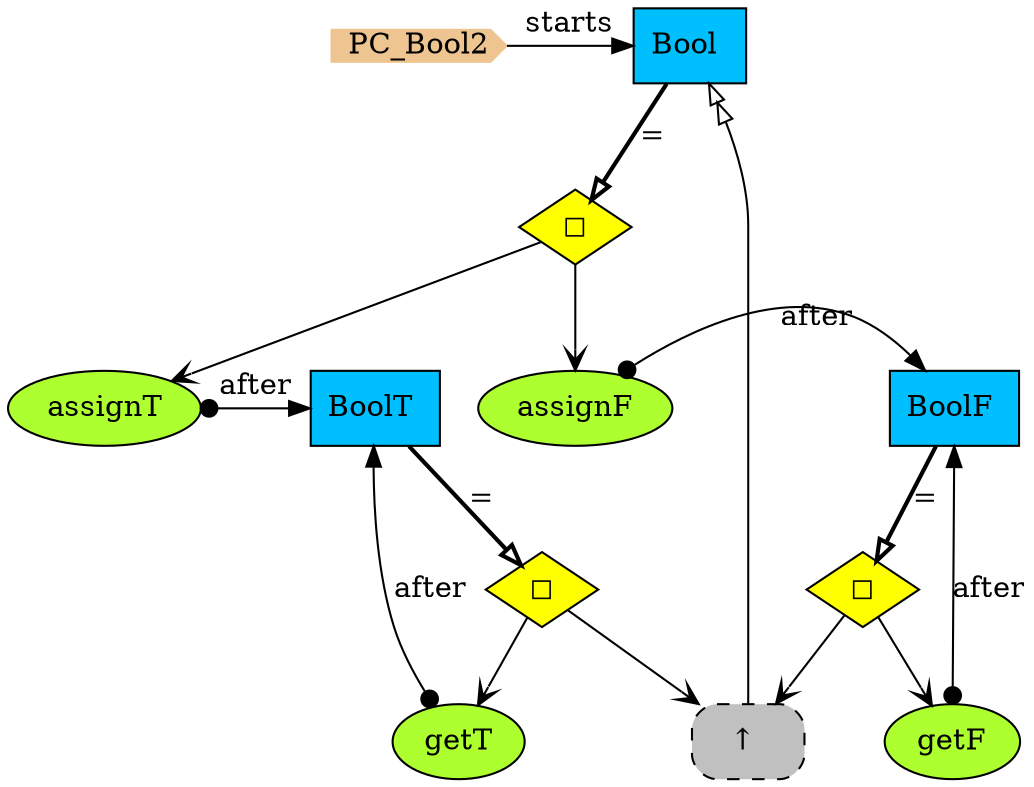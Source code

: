 digraph {
StartN_ [shape = cds,color=burlywood2,style=filled,height=.2,width=.2, label =PC_Bool2];
Bool [shape=box,fillcolor=deepskyblue,style = filled,label="Bool "];
assignT [shape=ellipse,fillcolor=greenyellow,style = filled,label="assignT"];
BoolT [shape=box,fillcolor=deepskyblue,style = filled,label="BoolT "];
getT [shape=ellipse,fillcolor=greenyellow,style = filled,label="getT"];
BoolF [shape=box,fillcolor=deepskyblue,style = filled,label="BoolF "];
getF [shape=ellipse,fillcolor=greenyellow,style = filled,label="getF"];
OpBoolF [shape=diamond,fillcolor=yellow,style = filled,label="◻︎"];
RefBool [shape=rectangle,fillcolor=gray,style="rounded,filled,dashed",label="↑ "];
OpBoolT [shape=diamond,fillcolor=yellow,style = filled,label="◻︎"];
assignF [shape=ellipse,fillcolor=greenyellow,style = filled,label="assignF"];
OpBool [shape=diamond,fillcolor=yellow,style = filled,label="◻︎"];

{rank=same;BoolF,assignF}
{rank=same;BoolT,assignT}
{rank=same;Bool,StartN_}

OpBoolF->RefBool[arrowhead="open"];
RefBool->Bool[arrowhead="normalnormal",fillcolor=white,label=" "];
OpBoolT->RefBool[arrowhead="open"];
assignF->BoolF[arrowtail=dot,dir=both,label="after"];
OpBool->assignF[arrowhead="open"];
StartN_->Bool[label="starts"];
Bool->OpBool[arrowhead="onormal",penwidth=2,label="="];
BoolT->OpBoolT[arrowhead="onormal",penwidth=2,label="="];
BoolF->OpBoolF[arrowhead="onormal",penwidth=2,label="="];
OpBool->assignT[arrowhead="open"];
assignT->BoolT[arrowtail=dot,dir=both,label="after"];
OpBoolT->getT[arrowhead="open"];
getT->BoolT[arrowtail=dot,dir=both,label="after"];
OpBoolF->getF[arrowhead="open"];
getF->BoolF[arrowtail=dot,dir=both,label="after"];
}